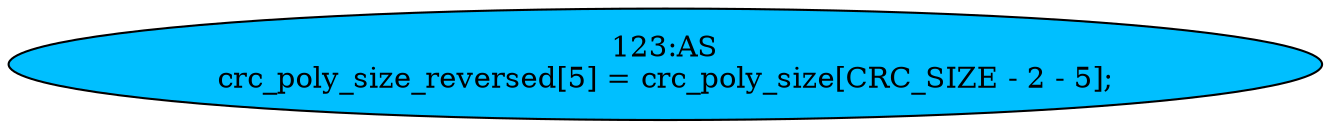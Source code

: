 strict digraph "" {
	node [label="\N"];
	"123:AS"	 [ast="<pyverilog.vparser.ast.Assign object at 0x7f1596dae0d0>",
		def_var="['crc_poly_size_reversed']",
		fillcolor=deepskyblue,
		label="123:AS
crc_poly_size_reversed[5] = crc_poly_size[CRC_SIZE - 2 - 5];",
		statements="[]",
		style=filled,
		typ=Assign,
		use_var="['crc_poly_size']"];
}
